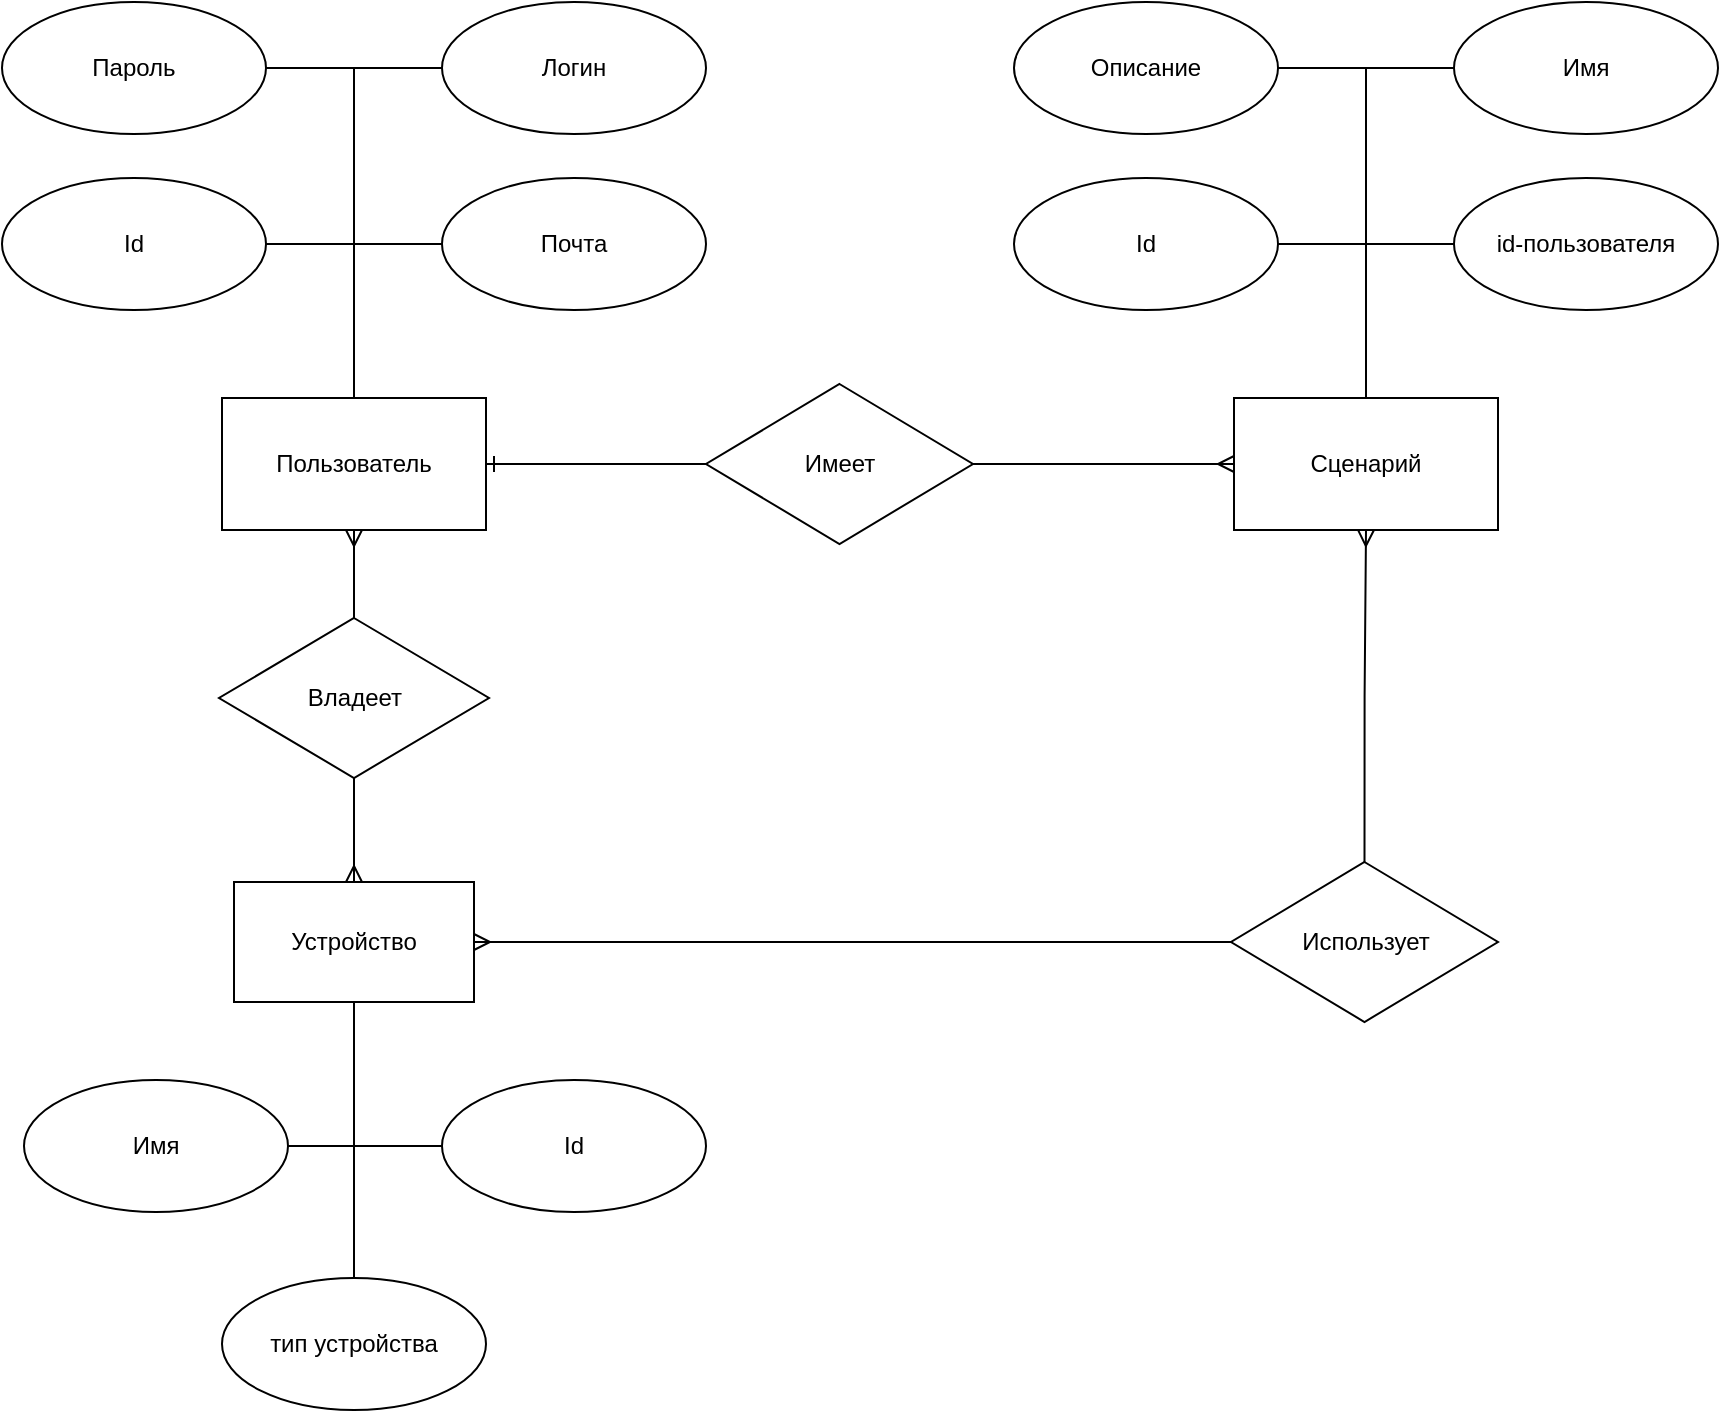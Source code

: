 <mxfile version="23.1.6" type="device">
  <diagram name="Страница — 1" id="jvghSdwSpNbo85IBinJU">
    <mxGraphModel dx="1122" dy="761" grid="1" gridSize="11" guides="1" tooltips="1" connect="1" arrows="1" fold="1" page="1" pageScale="1" pageWidth="827" pageHeight="1169" math="0" shadow="0">
      <root>
        <mxCell id="0" />
        <mxCell id="1" parent="0" />
        <mxCell id="bGfBSWejrqcEYvaSUzek-1" value="Пользователь" style="rounded=0;whiteSpace=wrap;html=1;" vertex="1" parent="1">
          <mxGeometry x="154" y="308" width="132" height="66" as="geometry" />
        </mxCell>
        <mxCell id="bGfBSWejrqcEYvaSUzek-2" value="Пароль" style="ellipse;whiteSpace=wrap;html=1;" vertex="1" parent="1">
          <mxGeometry x="44" y="110" width="132" height="66" as="geometry" />
        </mxCell>
        <mxCell id="bGfBSWejrqcEYvaSUzek-3" value="Логин" style="ellipse;whiteSpace=wrap;html=1;" vertex="1" parent="1">
          <mxGeometry x="264" y="110" width="132" height="66" as="geometry" />
        </mxCell>
        <mxCell id="bGfBSWejrqcEYvaSUzek-4" value="Id" style="ellipse;whiteSpace=wrap;html=1;" vertex="1" parent="1">
          <mxGeometry x="44" y="198" width="132" height="66" as="geometry" />
        </mxCell>
        <mxCell id="bGfBSWejrqcEYvaSUzek-5" value="Почта" style="ellipse;whiteSpace=wrap;html=1;" vertex="1" parent="1">
          <mxGeometry x="264" y="198" width="132" height="66" as="geometry" />
        </mxCell>
        <mxCell id="bGfBSWejrqcEYvaSUzek-6" value="" style="endArrow=none;html=1;rounded=0;exitX=0.5;exitY=0;exitDx=0;exitDy=0;entryX=0;entryY=0.5;entryDx=0;entryDy=0;" edge="1" parent="1" source="bGfBSWejrqcEYvaSUzek-1" target="bGfBSWejrqcEYvaSUzek-3">
          <mxGeometry width="50" height="50" relative="1" as="geometry">
            <mxPoint x="484" y="391" as="sourcePoint" />
            <mxPoint x="534" y="341" as="targetPoint" />
            <Array as="points">
              <mxPoint x="220" y="143" />
            </Array>
          </mxGeometry>
        </mxCell>
        <mxCell id="bGfBSWejrqcEYvaSUzek-7" value="" style="endArrow=none;html=1;rounded=0;exitX=0.5;exitY=0;exitDx=0;exitDy=0;entryX=1;entryY=0.5;entryDx=0;entryDy=0;" edge="1" parent="1" source="bGfBSWejrqcEYvaSUzek-1" target="bGfBSWejrqcEYvaSUzek-2">
          <mxGeometry width="50" height="50" relative="1" as="geometry">
            <mxPoint x="484" y="391" as="sourcePoint" />
            <mxPoint x="534" y="341" as="targetPoint" />
            <Array as="points">
              <mxPoint x="220" y="143" />
            </Array>
          </mxGeometry>
        </mxCell>
        <mxCell id="bGfBSWejrqcEYvaSUzek-8" value="" style="endArrow=none;html=1;rounded=0;exitX=0.5;exitY=0;exitDx=0;exitDy=0;entryX=0;entryY=0.5;entryDx=0;entryDy=0;" edge="1" parent="1" source="bGfBSWejrqcEYvaSUzek-1" target="bGfBSWejrqcEYvaSUzek-5">
          <mxGeometry width="50" height="50" relative="1" as="geometry">
            <mxPoint x="484" y="391" as="sourcePoint" />
            <mxPoint x="534" y="341" as="targetPoint" />
            <Array as="points">
              <mxPoint x="220" y="231" />
            </Array>
          </mxGeometry>
        </mxCell>
        <mxCell id="bGfBSWejrqcEYvaSUzek-9" value="" style="endArrow=none;html=1;rounded=0;exitX=0.5;exitY=0;exitDx=0;exitDy=0;entryX=1;entryY=0.5;entryDx=0;entryDy=0;" edge="1" parent="1" source="bGfBSWejrqcEYvaSUzek-1" target="bGfBSWejrqcEYvaSUzek-4">
          <mxGeometry width="50" height="50" relative="1" as="geometry">
            <mxPoint x="484" y="391" as="sourcePoint" />
            <mxPoint x="534" y="341" as="targetPoint" />
            <Array as="points">
              <mxPoint x="220" y="231" />
            </Array>
          </mxGeometry>
        </mxCell>
        <mxCell id="bGfBSWejrqcEYvaSUzek-11" value="Устройство" style="rounded=0;whiteSpace=wrap;html=1;" vertex="1" parent="1">
          <mxGeometry x="160" y="550" width="120" height="60" as="geometry" />
        </mxCell>
        <mxCell id="bGfBSWejrqcEYvaSUzek-12" value="Имя" style="ellipse;whiteSpace=wrap;html=1;" vertex="1" parent="1">
          <mxGeometry x="55" y="649" width="132" height="66" as="geometry" />
        </mxCell>
        <mxCell id="bGfBSWejrqcEYvaSUzek-14" value="Id" style="ellipse;whiteSpace=wrap;html=1;" vertex="1" parent="1">
          <mxGeometry x="264" y="649" width="132" height="66" as="geometry" />
        </mxCell>
        <mxCell id="bGfBSWejrqcEYvaSUzek-16" value="" style="endArrow=none;html=1;rounded=0;exitX=0.5;exitY=1;exitDx=0;exitDy=0;entryX=0;entryY=0.5;entryDx=0;entryDy=0;" edge="1" parent="1" source="bGfBSWejrqcEYvaSUzek-11" target="bGfBSWejrqcEYvaSUzek-14">
          <mxGeometry width="50" height="50" relative="1" as="geometry">
            <mxPoint x="528" y="534" as="sourcePoint" />
            <mxPoint x="578" y="484" as="targetPoint" />
            <Array as="points">
              <mxPoint x="220" y="682" />
            </Array>
          </mxGeometry>
        </mxCell>
        <mxCell id="bGfBSWejrqcEYvaSUzek-18" value="" style="endArrow=none;html=1;rounded=0;exitX=1;exitY=0.5;exitDx=0;exitDy=0;entryX=0.5;entryY=1;entryDx=0;entryDy=0;" edge="1" parent="1" source="bGfBSWejrqcEYvaSUzek-12" target="bGfBSWejrqcEYvaSUzek-11">
          <mxGeometry width="50" height="50" relative="1" as="geometry">
            <mxPoint x="528" y="534" as="sourcePoint" />
            <mxPoint x="578" y="484" as="targetPoint" />
            <Array as="points">
              <mxPoint x="220" y="682" />
            </Array>
          </mxGeometry>
        </mxCell>
        <mxCell id="bGfBSWejrqcEYvaSUzek-21" value="" style="edgeStyle=orthogonalEdgeStyle;rounded=0;orthogonalLoop=1;jettySize=auto;html=1;endArrow=ERmany;endFill=0;startArrow=none;startFill=0;" edge="1" parent="1" source="bGfBSWejrqcEYvaSUzek-19" target="bGfBSWejrqcEYvaSUzek-11">
          <mxGeometry relative="1" as="geometry" />
        </mxCell>
        <mxCell id="bGfBSWejrqcEYvaSUzek-19" value="Владеет" style="rhombus;whiteSpace=wrap;html=1;" vertex="1" parent="1">
          <mxGeometry x="152.5" y="418" width="135" height="80" as="geometry" />
        </mxCell>
        <mxCell id="bGfBSWejrqcEYvaSUzek-20" value="" style="endArrow=ERmany;html=1;rounded=0;entryX=0.5;entryY=1;entryDx=0;entryDy=0;exitX=0.5;exitY=0;exitDx=0;exitDy=0;endFill=0;" edge="1" parent="1" source="bGfBSWejrqcEYvaSUzek-19" target="bGfBSWejrqcEYvaSUzek-1">
          <mxGeometry width="50" height="50" relative="1" as="geometry">
            <mxPoint x="528" y="501" as="sourcePoint" />
            <mxPoint x="578" y="451" as="targetPoint" />
          </mxGeometry>
        </mxCell>
        <mxCell id="bGfBSWejrqcEYvaSUzek-26" value="Сценарий" style="rounded=0;whiteSpace=wrap;html=1;" vertex="1" parent="1">
          <mxGeometry x="660" y="308" width="132" height="66" as="geometry" />
        </mxCell>
        <mxCell id="bGfBSWejrqcEYvaSUzek-35" value="Описание" style="ellipse;whiteSpace=wrap;html=1;" vertex="1" parent="1">
          <mxGeometry x="550" y="110" width="132" height="66" as="geometry" />
        </mxCell>
        <mxCell id="bGfBSWejrqcEYvaSUzek-36" value="Имя" style="ellipse;whiteSpace=wrap;html=1;" vertex="1" parent="1">
          <mxGeometry x="770" y="110" width="132" height="66" as="geometry" />
        </mxCell>
        <mxCell id="bGfBSWejrqcEYvaSUzek-37" value="Id" style="ellipse;whiteSpace=wrap;html=1;" vertex="1" parent="1">
          <mxGeometry x="550" y="198" width="132" height="66" as="geometry" />
        </mxCell>
        <mxCell id="bGfBSWejrqcEYvaSUzek-38" value="id-пользователя" style="ellipse;whiteSpace=wrap;html=1;" vertex="1" parent="1">
          <mxGeometry x="770" y="198" width="132" height="66" as="geometry" />
        </mxCell>
        <mxCell id="bGfBSWejrqcEYvaSUzek-39" value="" style="endArrow=none;html=1;rounded=0;exitX=0.5;exitY=0;exitDx=0;exitDy=0;entryX=0;entryY=0.5;entryDx=0;entryDy=0;" edge="1" parent="1" target="bGfBSWejrqcEYvaSUzek-36">
          <mxGeometry width="50" height="50" relative="1" as="geometry">
            <mxPoint x="726" y="308" as="sourcePoint" />
            <mxPoint x="1040" y="341" as="targetPoint" />
            <Array as="points">
              <mxPoint x="726" y="143" />
            </Array>
          </mxGeometry>
        </mxCell>
        <mxCell id="bGfBSWejrqcEYvaSUzek-40" value="" style="endArrow=none;html=1;rounded=0;exitX=0.5;exitY=0;exitDx=0;exitDy=0;entryX=1;entryY=0.5;entryDx=0;entryDy=0;" edge="1" parent="1" target="bGfBSWejrqcEYvaSUzek-35">
          <mxGeometry width="50" height="50" relative="1" as="geometry">
            <mxPoint x="726" y="308" as="sourcePoint" />
            <mxPoint x="1040" y="341" as="targetPoint" />
            <Array as="points">
              <mxPoint x="726" y="143" />
            </Array>
          </mxGeometry>
        </mxCell>
        <mxCell id="bGfBSWejrqcEYvaSUzek-41" value="" style="endArrow=none;html=1;rounded=0;exitX=0.5;exitY=0;exitDx=0;exitDy=0;entryX=0;entryY=0.5;entryDx=0;entryDy=0;" edge="1" parent="1" target="bGfBSWejrqcEYvaSUzek-38">
          <mxGeometry width="50" height="50" relative="1" as="geometry">
            <mxPoint x="726" y="308" as="sourcePoint" />
            <mxPoint x="1040" y="341" as="targetPoint" />
            <Array as="points">
              <mxPoint x="726" y="231" />
            </Array>
          </mxGeometry>
        </mxCell>
        <mxCell id="bGfBSWejrqcEYvaSUzek-42" value="" style="endArrow=none;html=1;rounded=0;exitX=0.5;exitY=0;exitDx=0;exitDy=0;entryX=1;entryY=0.5;entryDx=0;entryDy=0;" edge="1" parent="1" target="bGfBSWejrqcEYvaSUzek-37">
          <mxGeometry width="50" height="50" relative="1" as="geometry">
            <mxPoint x="726" y="308" as="sourcePoint" />
            <mxPoint x="1040" y="341" as="targetPoint" />
            <Array as="points">
              <mxPoint x="726" y="231" />
            </Array>
          </mxGeometry>
        </mxCell>
        <mxCell id="bGfBSWejrqcEYvaSUzek-45" style="edgeStyle=orthogonalEdgeStyle;rounded=0;orthogonalLoop=1;jettySize=auto;html=1;exitX=0;exitY=0.5;exitDx=0;exitDy=0;entryX=1;entryY=0.5;entryDx=0;entryDy=0;endArrow=ERone;endFill=0;" edge="1" parent="1" source="bGfBSWejrqcEYvaSUzek-44" target="bGfBSWejrqcEYvaSUzek-1">
          <mxGeometry relative="1" as="geometry" />
        </mxCell>
        <mxCell id="bGfBSWejrqcEYvaSUzek-46" style="edgeStyle=orthogonalEdgeStyle;rounded=0;orthogonalLoop=1;jettySize=auto;html=1;exitX=1;exitY=0.5;exitDx=0;exitDy=0;entryX=0;entryY=0.5;entryDx=0;entryDy=0;endArrow=ERmany;endFill=0;" edge="1" parent="1" source="bGfBSWejrqcEYvaSUzek-44" target="bGfBSWejrqcEYvaSUzek-26">
          <mxGeometry relative="1" as="geometry" />
        </mxCell>
        <mxCell id="bGfBSWejrqcEYvaSUzek-44" value="Имеет" style="rhombus;whiteSpace=wrap;html=1;" vertex="1" parent="1">
          <mxGeometry x="396" y="301" width="133.5" height="80" as="geometry" />
        </mxCell>
        <mxCell id="bGfBSWejrqcEYvaSUzek-48" style="edgeStyle=orthogonalEdgeStyle;rounded=0;orthogonalLoop=1;jettySize=auto;html=1;exitX=0;exitY=0.5;exitDx=0;exitDy=0;entryX=1;entryY=0.5;entryDx=0;entryDy=0;endArrow=ERmany;endFill=0;" edge="1" parent="1" source="bGfBSWejrqcEYvaSUzek-47" target="bGfBSWejrqcEYvaSUzek-11">
          <mxGeometry relative="1" as="geometry" />
        </mxCell>
        <mxCell id="bGfBSWejrqcEYvaSUzek-49" style="edgeStyle=orthogonalEdgeStyle;rounded=0;orthogonalLoop=1;jettySize=auto;html=1;exitX=0.5;exitY=0;exitDx=0;exitDy=0;entryX=0.5;entryY=1;entryDx=0;entryDy=0;endArrow=ERmany;endFill=0;" edge="1" parent="1" source="bGfBSWejrqcEYvaSUzek-47" target="bGfBSWejrqcEYvaSUzek-26">
          <mxGeometry relative="1" as="geometry" />
        </mxCell>
        <mxCell id="bGfBSWejrqcEYvaSUzek-47" value="Использует" style="rhombus;whiteSpace=wrap;html=1;" vertex="1" parent="1">
          <mxGeometry x="658.5" y="540" width="133.5" height="80" as="geometry" />
        </mxCell>
        <mxCell id="bGfBSWejrqcEYvaSUzek-51" value="тип устройства" style="ellipse;whiteSpace=wrap;html=1;" vertex="1" parent="1">
          <mxGeometry x="154" y="748" width="132" height="66" as="geometry" />
        </mxCell>
        <mxCell id="bGfBSWejrqcEYvaSUzek-52" value="" style="endArrow=none;html=1;rounded=0;exitX=0.5;exitY=1;exitDx=0;exitDy=0;" edge="1" parent="1" source="bGfBSWejrqcEYvaSUzek-11" target="bGfBSWejrqcEYvaSUzek-51">
          <mxGeometry width="50" height="50" relative="1" as="geometry">
            <mxPoint x="440" y="567" as="sourcePoint" />
            <mxPoint x="490" y="517" as="targetPoint" />
          </mxGeometry>
        </mxCell>
      </root>
    </mxGraphModel>
  </diagram>
</mxfile>
